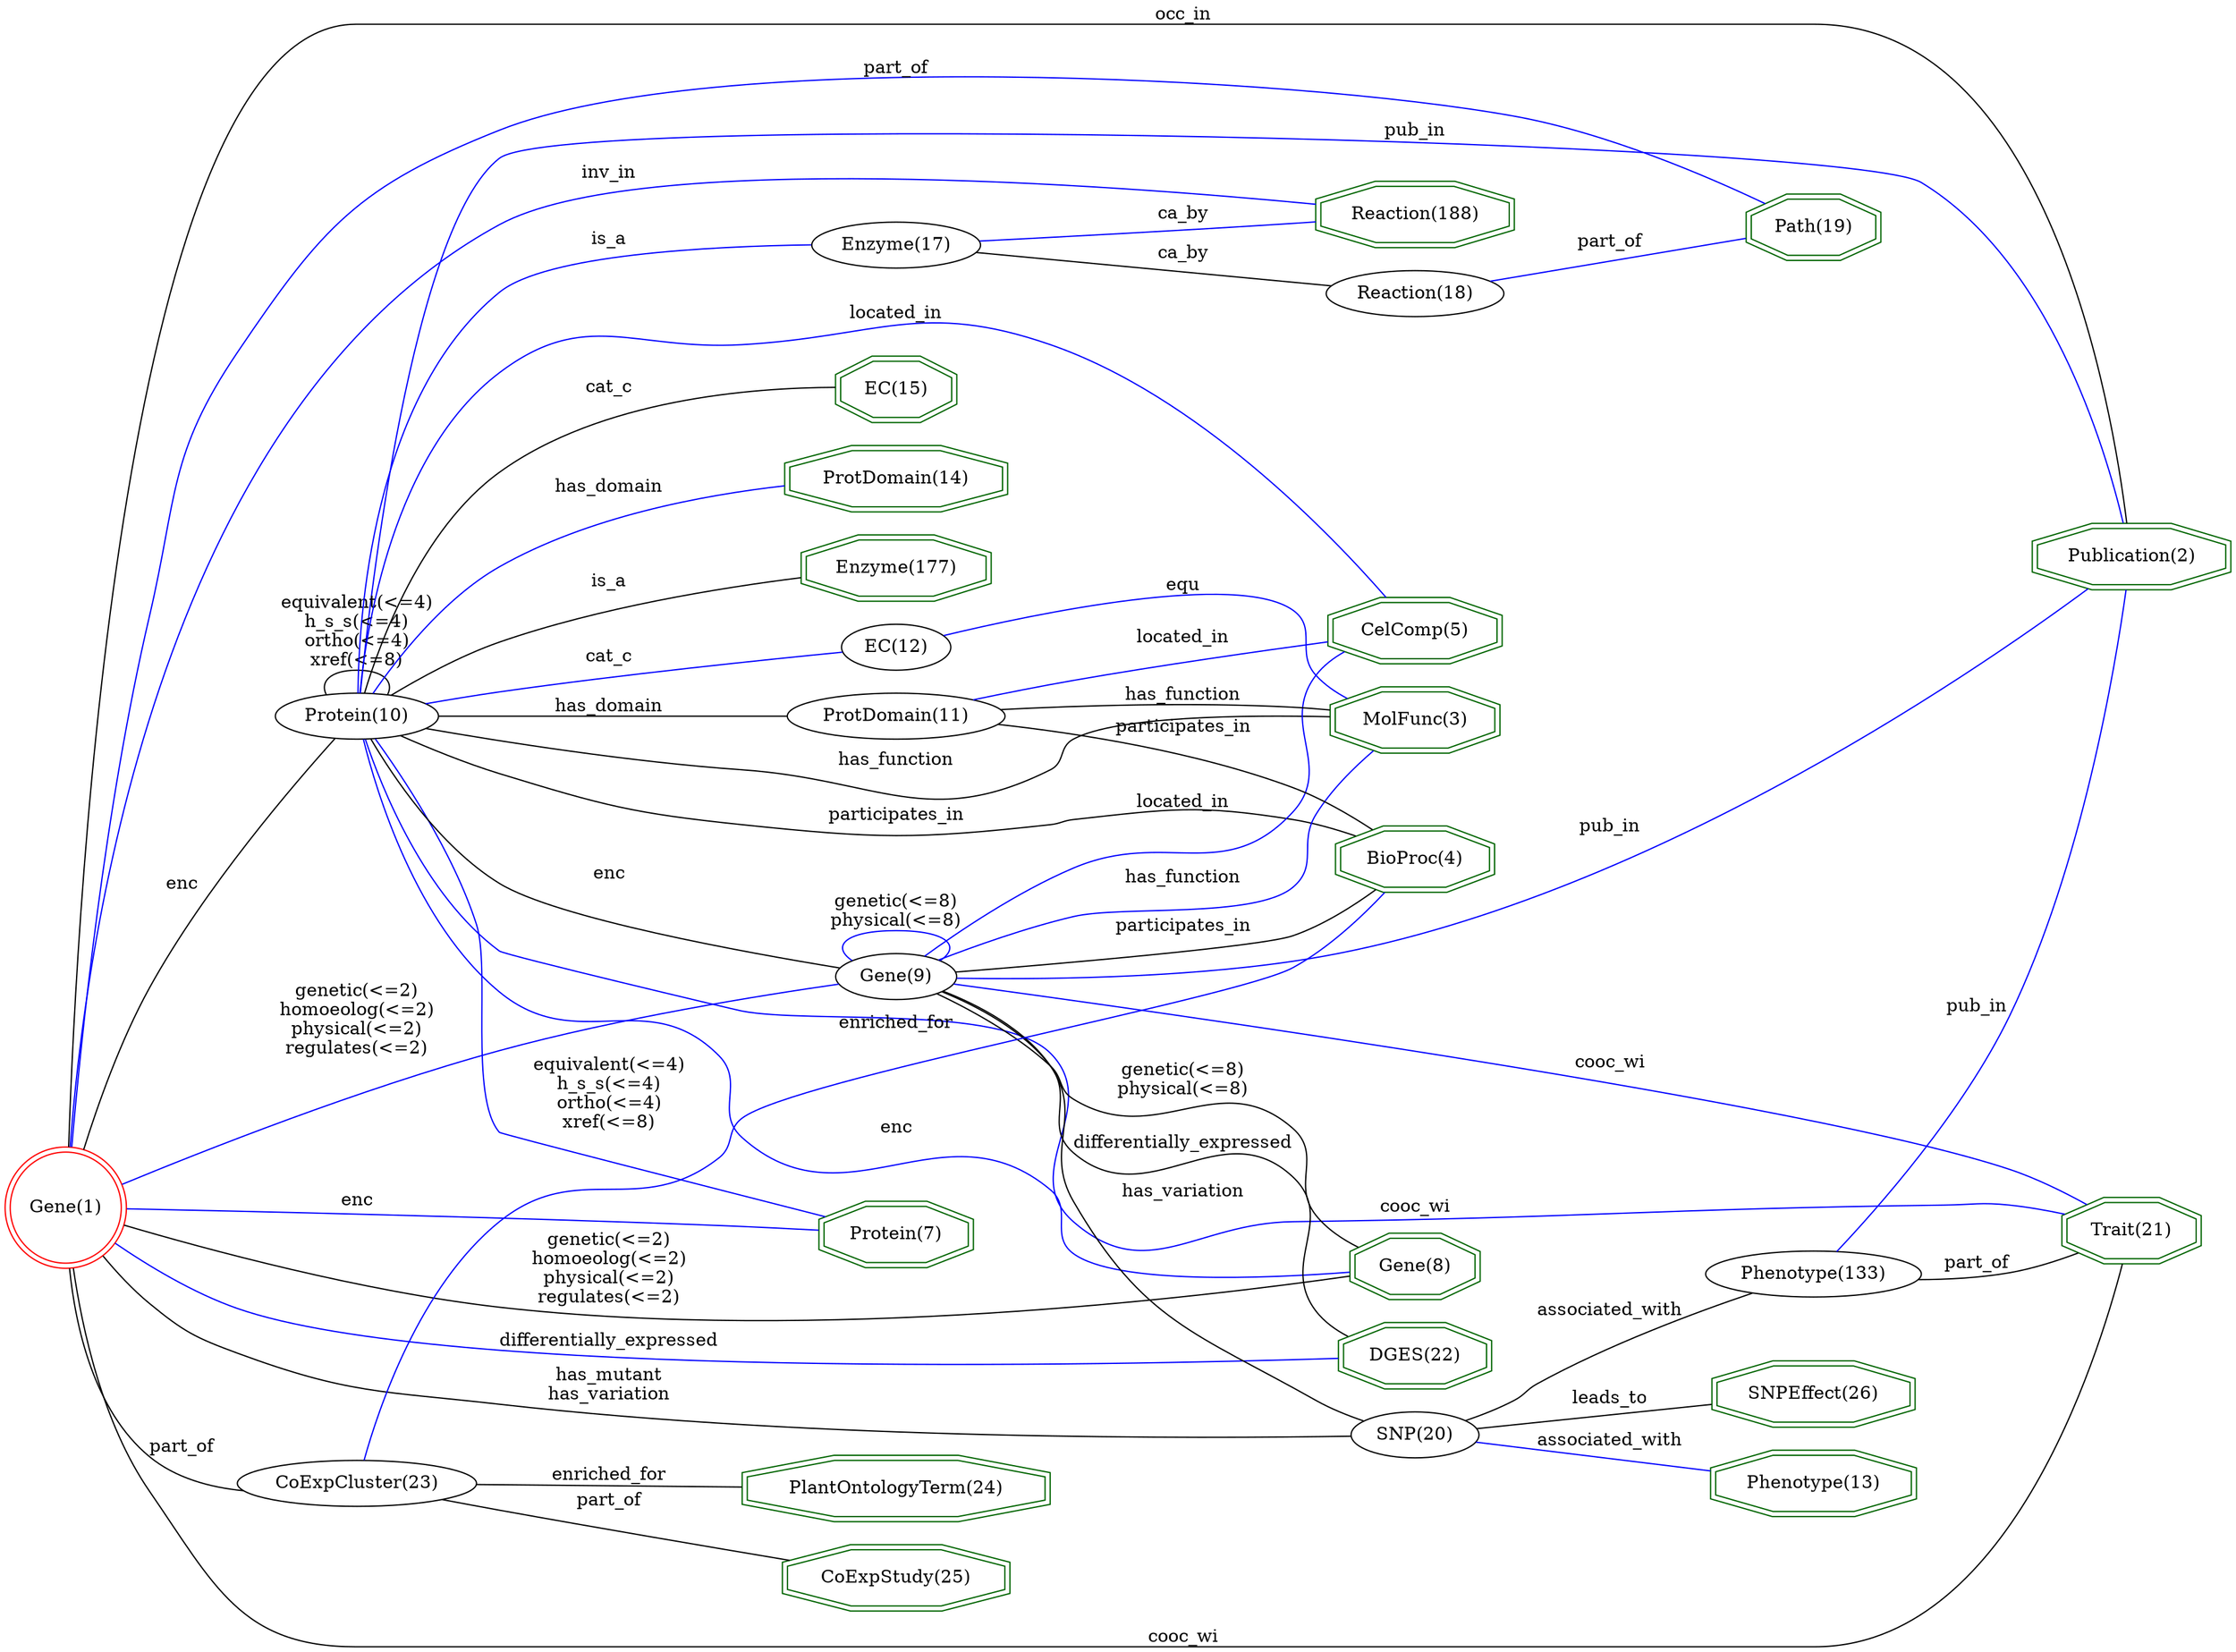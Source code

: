 digraph {
	graph [_draw_="c 9 -#fffffe00 C 7 -#ffffff P 4 0 0 0 1267 1486.9 1267 1486.9 0 ",
		bb="0,0,1486.9,1267",
		dpi=96,
		rankdir=LR,
		xdotversion=1.7
	];
	node [label="\N"];
	"DGES(22)"	[_draw_="c 7 -#006400 p 8 985.15 1194.54 985.15 1209.46 954.62 1220 911.45 1220 880.92 1209.46 880.92 1194.54 911.45 1184 954.62 1184 c 7 \
-#006400 p 8 989.15 1191.69 989.15 1212.31 955.29 1224 910.78 1224 876.92 1212.31 876.92 1191.69 910.78 1180 955.29 1180 ",
		_ldraw_="F 14 11 -Times-Roman c 7 -#000000 T 933.03 1198.3 0 58 8 -DGES(22) ",
		color=darkgreen,
		height=0.61111,
		pos="933.03,1202",
		shape=doubleoctagon,
		width=1.5572];
	"CoExpStudy(25)"	[_draw_="c 7 -#006400 p 8 664.45 42.54 664.45 57.46 619.95 68 557.03 68 512.54 57.46 512.54 42.54 557.03 32 619.95 32 c 7 -#006400 p 8 668.45 \
39.38 668.45 60.62 620.42 72 556.56 72 508.54 60.62 508.54 39.38 556.56 28 620.42 28 ",
		_ldraw_="F 14 11 -Times-Roman c 7 -#000000 T 588.49 46.3 0 92 14 -CoExpStudy(25) ",
		color=darkgreen,
		height=0.61111,
		pos="588.49,50",
		shape=doubleoctagon,
		width=2.2216];
	"Phenotype(13)"	[_draw_="c 7 -#006400 p 8 1265.97 1090.54 1265.97 1105.46 1226.39 1116 1170.41 1116 1130.83 1105.46 1130.83 1090.54 1170.41 1080 1226.39 \
1080 c 7 -#006400 p 8 1269.97 1087.47 1269.97 1108.53 1226.91 1120 1169.89 1120 1126.83 1108.53 1126.83 1087.47 1169.89 1076 1226.91 \
1076 ",
		_ldraw_="F 14 11 -Times-Roman c 7 -#000000 T 1198.4 1094.3 0 80 13 -Phenotype(13) ",
		color=darkgreen,
		height=0.61111,
		pos="1198.4,1098",
		shape=doubleoctagon,
		width=1.9871];
	"PlantOntologyTerm(24)"	[_draw_="c 7 -#006400 p 8 691.82 104.54 691.82 119.46 631.29 130 545.69 130 485.16 119.46 485.16 104.54 545.69 94 631.29 94 c 7 -#006400 \
p 8 695.82 101.18 695.82 122.82 631.64 134 545.35 134 481.17 122.82 481.17 101.18 545.35 90 631.64 90 ",
		_ldraw_="F 14 11 -Times-Roman c 7 -#000000 T 588.49 108.3 0 131 21 -PlantOntologyTerm(24) ",
		color=darkgreen,
		height=0.61111,
		pos="588.49,112",
		shape=doubleoctagon,
		width=2.9837];
	"Trait(21)"	[_draw_="c 7 -#006400 p 8 1462.71 694.54 1462.71 709.46 1435.8 720 1397.74 720 1370.83 709.46 1370.83 694.54 1397.74 684 1435.8 684 c 7 -#\
006400 p 8 1466.72 691.82 1466.72 712.18 1436.56 724 1396.98 724 1366.81 712.18 1366.81 691.82 1396.98 680 1436.56 680 ",
		_ldraw_="F 14 11 -Times-Roman c 7 -#000000 T 1416.77 698.3 0 49 9 -Trait(21) ",
		color=darkgreen,
		height=0.61111,
		pos="1416.8,702",
		shape=doubleoctagon,
		width=1.3813];
	"Publication(2)"	[_draw_="c 7 -#006400 p 8 1483.02 1159.54 1483.02 1174.46 1444.21 1185 1389.33 1185 1350.52 1174.46 1350.52 1159.54 1389.33 1149 1444.21 \
1149 c 7 -#006400 p 8 1487.03 1156.49 1487.03 1177.51 1444.75 1189 1388.79 1189 1346.51 1177.51 1346.51 1156.49 1388.79 1145 1444.75 \
1145 ",
		_ldraw_="F 14 11 -Times-Roman c 7 -#000000 T 1416.77 1163.3 0 78 14 -Publication(2) ",
		color=darkgreen,
		height=0.61111,
		pos="1416.8,1167",
		shape=doubleoctagon,
		width=1.948];
	"SNPEffect(26)"	[_draw_="c 7 -#006400 p 8 1266.87 1152.54 1266.87 1167.46 1226.76 1178 1170.04 1178 1129.94 1167.46 1129.94 1152.54 1170.04 1142 1226.76 \
1142 c 7 -#006400 p 8 1270.88 1149.46 1270.88 1170.54 1227.28 1182 1169.52 1182 1125.92 1170.54 1125.92 1149.46 1169.52 1138 1227.28 \
1138 ",
		_ldraw_="F 14 11 -Times-Roman c 7 -#000000 T 1198.4 1156.3 0 81 13 -SNPEffect(26) ",
		color=darkgreen,
		height=0.61111,
		pos="1198.4,1160",
		shape=doubleoctagon,
		width=2.0066];
	"EC(15)"	[_draw_="c 7 -#006400 p 8 627.79 883.54 627.79 898.46 604.77 909 572.21 909 549.19 898.46 549.19 883.54 572.21 873 604.77 873 c 7 -#006400 \
p 8 631.78 880.97 631.78 901.03 605.64 913 571.35 913 545.2 901.03 545.2 880.97 571.35 869 605.64 869 ",
		_ldraw_="F 14 11 -Times-Roman c 7 -#000000 T 588.49 887.3 0 40 6 -EC(15) ",
		color=darkgreen,
		height=0.61111,
		pos="588.49,891",
		shape=doubleoctagon,
		width=1.2054];
	"Path(19)"	[_draw_="c 7 -#006400 p 8 1242.56 195.54 1242.56 210.46 1216.69 221 1180.11 221 1154.25 210.46 1154.25 195.54 1180.11 185 1216.69 185 c 7 \
-#006400 p 8 1246.54 192.85 1246.54 213.15 1217.47 225 1179.33 225 1150.26 213.15 1150.26 192.85 1179.33 181 1217.47 181 ",
		_ldraw_="F 14 11 -Times-Roman c 7 -#000000 T 1198.4 199.3 0 47 8 -Path(19) ",
		color=darkgreen,
		height=0.61111,
		pos="1198.4,203",
		shape=doubleoctagon,
		width=1.3422];
	"Gene(1)"	[_draw_="c 7 -#ff0000 e 43.65 366 39.78 39.78 c 7 -#ff0000 e 43.65 366 43.79 43.79 ",
		_ldraw_="F 14 11 -Times-Roman c 7 -#000000 T 43.65 362.3 0 45 7 -Gene(1) ",
		color=red,
		height=1.2124,
		pos="43.646,366",
		shape=doublecircle,
		width=1.2124];
	"Gene(1)" -> "DGES(22)"	[_draw_="c 7 -#0000ff B 10 46.16 409.68 50.93 534.94 67.59 893.43 105.29 1004 120.89 1049.75 124.76 1066.82 163.29 1096 382.4 1261.92 740.46 \
1230.72 876.89 1211.19 ",
		_ldraw_="F 14 11 -Times-Roman c 7 -#000000 T 397.58 1215.8 0 131 24 -differentially_expressed ",
		arrowhead=none,
		color=blue,
		label=differentially_expressed,
		lp="397.58,1219.5",
		pos="46.165,409.68 50.933,534.94 67.587,893.43 105.29,1004 120.89,1049.7 124.76,1066.8 163.29,1096 382.4,1261.9 740.46,1230.7 876.89,\
1211.2"];
	"Gene(1)" -> "Trait(21)"	[_draw_="c 7 -#000000 B 10 47.59 322.22 56.73 225.07 93.47 0 237.69 0 237.69 0 237.69 0 1199.4 0 1345.27 0 1403.21 560.5 1413.89 679.83 ",
		_ldraw_="F 14 11 -Times-Roman c 7 -#000000 T 779.41 3.8 0 46 7 -cooc_wi ",
		arrowhead=none,
		color=black,
		label=cooc_wi,
		lp="779.41,7.5",
		pos="47.588,322.22 56.73,225.07 93.471,0 237.69,0 237.69,0 237.69,0 1199.4,0 1345.3,0 1403.2,560.5 1413.9,679.83"];
	"Gene(1)" -> "Publication(2)"	[_draw_="c 7 -#000000 B 13 45.84 409.9 49.84 542.18 64.92 935.25 105.29 1056 138.63 1155.7 132.56 1252 237.69 1252 237.69 1252 237.69 1252 \
1199.4 1252 1269.22 1252 1343.49 1213.18 1384.3 1188.01 ",
		_ldraw_="F 14 11 -Times-Roman c 7 -#000000 T 779.41 1255.8 0 37 6 -occ_in ",
		arrowhead=none,
		color=black,
		label=occ_in,
		lp="779.41,1259.5",
		pos="45.837,409.9 49.844,542.18 64.923,935.25 105.29,1056 138.63,1155.7 132.56,1252 237.69,1252 237.69,1252 237.69,1252 1199.4,1252 1269.2,\
1252 1343.5,1213.2 1384.3,1188"];
	"Gene(1)" -> "Path(19)"	[_draw_="c 7 -#0000ff B 10 61.92 326.34 89.86 269.06 150.76 170 237.69 170 237.69 170 237.69 170 934.03 170 1010.07 170 1097.5 183.71 1150.05 \
193.46 ",
		_ldraw_="F 14 11 -Times-Roman c 7 -#000000 T 588.49 173.8 0 40 7 -part_of ",
		arrowhead=none,
		color=blue,
		label=part_of,
		lp="588.49,177.5",
		pos="61.922,326.34 89.865,269.06 150.76,170 237.69,170 237.69,170 237.69,170 934.03,170 1010.1,170 1097.5,183.71 1150,193.46"];
	"Gene(8)"	[_draw_="c 7 -#006400 p 8 975.87 488.54 975.87 503.46 950.78 514 915.29 514 890.2 503.46 890.2 488.54 915.29 478 950.78 478 c 7 -#006400 \
p 8 979.86 485.88 979.86 506.12 951.58 518 914.49 518 886.21 506.12 886.21 485.88 914.49 474 951.58 474 ",
		_ldraw_="F 14 11 -Times-Roman c 7 -#000000 T 933.03 492.3 0 45 7 -Gene(8) ",
		color=darkgreen,
		height=0.61111,
		pos="933.03,496",
		shape=doubleoctagon,
		width=1.3031];
	"Gene(1)" -> "Gene(8)"	[_draw_="c 7 -#000000 B 13 86.1 354.34 141.58 339.4 243.29 314.32 332.08 305 412.55 296.56 620.79 288.94 695.91 319 786.09 355.09 782.22 \
405.9 862.91 460 874.03 467.46 886.89 474.53 898.48 480.41 ",
		_ldraw_="F 14 11 -Times-Roman c 7 -#000000 T 397.58 353.8 0 72 12 -genetic(<=2) F 14 11 -Times-Roman c 7 -#000000 T 397.58 338.8 0 94 14 \
-homoeolog(<=2) F 14 11 -Times-Roman c 7 -#000000 T 397.58 323.8 0 78 13 -physical(<=2) F 14 11 -Times-Roman c 7 -#000000 T 397.58 \
308.8 0 82 14 -regulates(<=2) ",
		arrowhead=none,
		color=black,
		label="genetic(<=2)\nhomoeolog(<=2)\nphysical(<=2)\nregulates(<=2)",
		lp="397.58,335",
		pos="86.099,354.34 141.58,339.4 243.29,314.32 332.08,305 412.55,296.56 620.79,288.94 695.91,319 786.09,355.09 782.22,405.9 862.91,460 \
874.03,467.46 886.89,474.53 898.48,480.41"];
	"Protein(7)"	[_draw_="c 7 -#006400 p 8 638.39 398.54 638.39 413.46 609.16 424 567.82 424 538.59 413.46 538.59 398.54 567.82 388 609.16 388 c 7 -#006400 \
p 8 642.39 395.73 642.39 416.27 609.86 428 567.13 428 534.6 416.27 534.6 395.73 567.13 384 609.86 384 ",
		_ldraw_="F 14 11 -Times-Roman c 7 -#000000 T 588.49 402.3 0 55 10 -Protein(7) ",
		color=darkgreen,
		height=0.61111,
		pos="588.49,406",
		shape=doubleoctagon,
		width=1.4986];
	"Gene(1)" -> "Protein(7)"	[_draw_="c 7 -#0000ff B 7 87.3 365.01 163.18 363.78 326.51 363.57 463.08 380 488.49 383.06 516.42 388.68 539.37 393.92 ",
		_ldraw_="F 14 11 -Times-Roman c 7 -#000000 T 238.69 370.8 0 19 3 -enc ",
		arrowhead=none,
		color=blue,
		label=enc,
		lp="238.69,374.5",
		pos="87.3,365.01 163.18,363.78 326.51,363.57 463.08,380 488.49,383.06 516.42,388.68 539.37,393.92"];
	"Reaction(188)"	[_draw_="c 7 -#006400 p 8 999.28 213.54 999.28 228.46 960.48 239 905.59 239 866.79 228.46 866.79 213.54 905.59 203 960.48 203 c 7 -#006400 \
p 8 1003.29 210.49 1003.29 231.51 961.01 243 905.06 243 862.78 231.51 862.78 210.49 905.06 199 961.01 199 ",
		_ldraw_="F 14 11 -Times-Roman c 7 -#000000 T 933.03 217.3 0 78 13 -Reaction(188) ",
		color=darkgreen,
		height=0.61111,
		pos="933.03,221",
		shape=doubleoctagon,
		width=1.948];
	"Gene(1)" -> "Reaction(188)"	[_draw_="c 7 -#0000ff B 10 81.44 343.6 104.32 330.49 134.72 314.5 163.29 304 299.22 254.05 337.37 249.85 481.08 232 615.34 215.32 773.75 \
216.14 862.58 218.44 ",
		_ldraw_="F 14 11 -Times-Roman c 7 -#000000 T 397.58 257.8 0 35 6 -inv_in ",
		arrowhead=none,
		color=blue,
		label=inv_in,
		lp="397.58,261.5",
		pos="81.444,343.6 104.32,330.49 134.72,314.5 163.29,304 299.22,254.05 337.37,249.85 481.08,232 615.34,215.32 773.75,216.14 862.58,218.44"];
	"SNP(20)"	[_draw_="c 7 -#000000 e 933.03 1093 41.69 18 ",
		_ldraw_="F 14 11 -Times-Roman c 7 -#000000 T 933.03 1089.3 0 48 7 -SNP(20) ",
		height=0.5,
		pos="933.03,1093",
		width=1.1555];
	"Gene(1)" -> "SNP(20)"	[_draw_="c 7 -#000000 B 13 45.36 409.75 48.6 548.07 66.4 971.87 163.29 1059 254.64 1141.14 591.19 1102.55 713.91 1108 772.07 1110.58 786.9 \
1112.96 844.91 1108 861.58 1106.58 879.85 1103.64 895.33 1100.75 ",
		_ldraw_="F 14 11 -Times-Roman c 7 -#000000 T 397.58 1130.8 0 64 10 -has_mutant F 14 11 -Times-Roman c 7 -#000000 T 397.58 1115.8 0 73 13 \
-has_variation ",
		arrowhead=none,
		color=black,
		label="has_mutant\nhas_variation",
		lp="397.58,1127",
		pos="45.36,409.75 48.6,548.07 66.403,971.87 163.29,1059 254.64,1141.1 591.19,1102.6 713.91,1108 772.07,1110.6 786.9,1113 844.91,1108 \
861.58,1106.6 879.85,1103.6 895.33,1100.7"];
	"Protein(10)"	[_draw_="c 7 -#000000 e 238.69 659 50.89 18 ",
		_ldraw_="F 14 11 -Times-Roman c 7 -#000000 T 238.69 655.3 0 62 11 -Protein(10) ",
		height=0.5,
		pos="238.69,659",
		width=1.4082];
	"Gene(1)" -> "Protein(10)"	[_draw_="c 7 -#000000 B 4 68.51 402.22 110.27 465.61 195.11 594.37 226.06 641.35 ",
		_ldraw_="F 14 11 -Times-Roman c 7 -#000000 T 125.29 515.8 0 19 3 -enc ",
		arrowhead=none,
		color=black,
		label=enc,
		lp="125.29,519.5",
		pos="68.511,402.22 110.27,465.61 195.11,594.37 226.06,641.35"];
	"Gene(9)"	[_draw_="c 7 -#000000 e 588.49 1000 39.79 18 ",
		_ldraw_="F 14 11 -Times-Roman c 7 -#000000 T 588.49 996.3 0 45 7 -Gene(9) ",
		height=0.5,
		pos="588.49,1000",
		width=1.1013];
	"Gene(1)" -> "Gene(9)"	[_draw_="c 7 -#0000ff B 7 47.22 409.55 57.28 533.66 105.57 887.82 332.08 1006 404.44 1043.75 504.73 1024.14 555.42 1010.12 ",
		_ldraw_="F 14 11 -Times-Roman c 7 -#000000 T 238.69 1043.8 0 72 12 -genetic(<=2) F 14 11 -Times-Roman c 7 -#000000 T 238.69 1028.8 0 94 14 \
-homoeolog(<=2) F 14 11 -Times-Roman c 7 -#000000 T 238.69 1013.8 0 78 13 -physical(<=2) F 14 11 -Times-Roman c 7 -#000000 T 238.69 \
998.8 0 82 14 -regulates(<=2) ",
		arrowhead=none,
		color=blue,
		label="genetic(<=2)\nhomoeolog(<=2)\nphysical(<=2)\nregulates(<=2)",
		lp="238.69,1025",
		pos="47.223,409.55 57.28,533.66 105.57,887.82 332.08,1006 404.44,1043.8 504.73,1024.1 555.42,1010.1"];
	"CoExpCluster(23)"	[_draw_="c 7 -#000000 e 238.69 118 75.29 18 ",
		_ldraw_="F 14 11 -Times-Roman c 7 -#000000 T 238.69 114.3 0 100 16 -CoExpCluster(23) ",
		height=0.5,
		pos="238.69,118",
		width=2.0943];
	"Gene(1)" -> "CoExpCluster(23)"	[_draw_="c 7 -#000000 B 7 50.7 322.83 59.77 264.57 78.7 165.27 105.29 141 121.06 126.61 142.47 119.57 163.47 116.46 ",
		_ldraw_="F 14 11 -Times-Roman c 7 -#000000 T 125.29 144.8 0 40 7 -part_of ",
		arrowhead=none,
		color=black,
		label=part_of,
		lp="125.29,148.5",
		pos="50.699,322.83 59.766,264.57 78.698,165.27 105.29,141 121.06,126.61 142.47,119.57 163.47,116.46"];
	"MolFunc(3)"	[_draw_="c 7 -#006400 p 8 991.32 845.54 991.32 860.46 957.18 871 908.89 871 874.75 860.46 874.75 845.54 908.89 835 957.18 835 c 7 -#006400 \
p 8 995.31 842.59 995.31 863.41 957.78 875 908.29 875 870.75 863.41 870.75 842.59 908.29 831 957.78 831 ",
		_ldraw_="F 14 11 -Times-Roman c 7 -#000000 T 933.03 849.3 0 67 10 -MolFunc(3) ",
		color=darkgreen,
		height=0.61111,
		pos="933.03,853",
		shape=doubleoctagon,
		width=1.7331];
	"CelComp(5)"	[_draw_="c 7 -#006400 p 8 992.64 716.54 992.64 731.46 957.72 742 908.34 742 873.43 731.46 873.43 716.54 908.34 706 957.72 706 c 7 -#006400 \
p 8 996.63 713.57 996.63 734.43 958.31 746 907.76 746 869.44 734.43 869.44 713.57 907.76 702 958.31 702 ",
		_ldraw_="F 14 11 -Times-Roman c 7 -#000000 T 933.03 720.3 0 69 10 -CelComp(5) ",
		color=darkgreen,
		height=0.61111,
		pos="933.03,724",
		shape=doubleoctagon,
		width=1.7721];
	"BioProc(4)"	[_draw_="c 7 -#006400 p 8 987.36 578.54 987.36 593.46 955.54 604 910.53 604 878.71 593.46 878.71 578.54 910.53 568 955.54 568 c 7 -#006400 \
p 8 991.37 575.66 991.37 596.34 956.19 608 909.88 608 874.7 596.34 874.7 575.66 909.88 564 956.19 564 ",
		_ldraw_="F 14 11 -Times-Roman c 7 -#000000 T 933.03 582.3 0 61 10 -BioProc(4) ",
		color=darkgreen,
		height=0.61111,
		pos="933.03,586",
		shape=doubleoctagon,
		width=1.6158];
	"ProtDomain(14)"	[_draw_="c 7 -#006400 p 8 663.13 713.54 663.13 728.46 619.41 739 557.58 739 513.86 728.46 513.86 713.54 557.58 703 619.41 703 c 7 -#006400 \
p 8 667.13 710.39 667.13 731.61 619.88 743 557.1 743 509.85 731.61 509.85 710.39 557.1 699 619.88 699 ",
		_ldraw_="F 14 11 -Times-Roman c 7 -#000000 T 588.49 717.3 0 90 14 -ProtDomain(14) ",
		color=darkgreen,
		height=0.61111,
		pos="588.49,721",
		shape=doubleoctagon,
		width=2.1825];
	"Enzyme(177)"	[_draw_="c 7 -#006400 p 8 652.53 651.54 652.53 666.46 615.02 677 561.97 677 524.46 666.46 524.46 651.54 561.97 641 615.02 641 c 7 -#006400 \
p 8 656.53 648.51 656.53 669.49 615.57 681 561.42 681 520.46 669.49 520.46 648.51 561.42 637 615.57 637 ",
		_ldraw_="F 14 11 -Times-Roman c 7 -#000000 T 588.49 655.3 0 75 11 -Enzyme(177) ",
		color=darkgreen,
		height=0.61111,
		pos="588.49,659",
		shape=doubleoctagon,
		width=1.8894];
	"SNP(20)" -> "Phenotype(13)"	[_draw_="c 7 -#0000ff B 4 974.61 1093.77 1015.08 1094.54 1078.08 1095.73 1126.77 1096.66 ",
		_ldraw_="F 14 11 -Times-Roman c 7 -#000000 T 1064.66 1099.8 0 87 15 -associated_with ",
		arrowhead=none,
		color=blue,
		label=associated_with,
		lp="1064.7,1103.5",
		pos="974.61,1093.8 1015.1,1094.5 1078.1,1095.7 1126.8,1096.7"];
	"SNP(20)" -> "SNPEffect(26)"	[_draw_="c 7 -#000000 B 4 969.28 1101.97 1013.15 1113.13 1088.64 1132.33 1140.69 1145.57 ",
		_ldraw_="F 14 11 -Times-Roman c 7 -#000000 T 1064.66 1139.8 0 46 8 -leads_to ",
		arrowhead=none,
		color=black,
		label=leads_to,
		lp="1064.7,1143.5",
		pos="969.28,1102 1013.2,1113.1 1088.6,1132.3 1140.7,1145.6"];
	"Phenotype(133)"	[_draw_="c 7 -#000000 e 1198.4 1040 66.89 18 ",
		_ldraw_="F 14 11 -Times-Roman c 7 -#000000 T 1198.4 1036.3 0 87 14 -Phenotype(133) ",
		height=0.5,
		pos="1198.4,1040",
		width=1.8596];
	"SNP(20)" -> "Phenotype(133)"	[_draw_="c 7 -#000000 B 7 970.91 1085.32 986.42 1082.1 1004.66 1078.34 1021.16 1075 1062.28 1066.67 1108.84 1057.43 1143.78 1050.54 ",
		_ldraw_="F 14 11 -Times-Roman c 7 -#000000 T 1064.66 1078.8 0 87 15 -associated_with ",
		arrowhead=none,
		color=black,
		label=associated_with,
		lp="1064.7,1082.5",
		pos="970.91,1085.3 986.42,1082.1 1004.7,1078.3 1021.2,1075 1062.3,1066.7 1108.8,1057.4 1143.8,1050.5"];
	"Phenotype(133)" -> "Trait(21)"	[_draw_="c 7 -#000000 B 7 1231.87 1024.25 1260.98 1008.62 1302.93 982.08 1328.64 948 1382.26 876.92 1404.9 770.02 1412.53 724.17 ",
		_ldraw_="F 14 11 -Times-Roman c 7 -#000000 T 1308.64 990.8 0 40 7 -part_of ",
		arrowhead=none,
		color=black,
		label=part_of,
		lp="1308.6,994.5",
		pos="1231.9,1024.3 1261,1008.6 1302.9,982.08 1328.6,948 1382.3,876.92 1404.9,770.02 1412.5,724.17"];
	"Phenotype(133)" -> "Publication(2)"	[_draw_="c 7 -#0000ff B 7 1241.2 1053.92 1251.06 1057.72 1261.39 1062.15 1270.64 1067 1314 1089.73 1359.85 1123.11 1388.14 1144.95 ",
		_ldraw_="F 14 11 -Times-Roman c 7 -#000000 T 1308.64 1104.8 0 38 6 -pub_in ",
		arrowhead=none,
		color=blue,
		label=pub_in,
		lp="1308.6,1108.5",
		pos="1241.2,1053.9 1251.1,1057.7 1261.4,1062.1 1270.6,1067 1314,1089.7 1359.9,1123.1 1388.1,1144.9"];
	"Reaction(18)"	[_draw_="c 7 -#000000 e 933.03 280 56.59 18 ",
		_ldraw_="F 14 11 -Times-Roman c 7 -#000000 T 933.03 276.3 0 71 12 -Reaction(18) ",
		height=0.5,
		pos="933.03,280",
		width=1.5707];
	"Reaction(18)" -> "Path(19)"	[_draw_="c 7 -#0000ff B 4 975.19 267.97 1024.23 253.63 1105.75 229.8 1155.23 215.33 ",
		_ldraw_="F 14 11 -Times-Roman c 7 -#000000 T 1064.66 256.8 0 40 7 -part_of ",
		arrowhead=none,
		color=blue,
		label=part_of,
		lp="1064.7,260.5",
		pos="975.19,267.97 1024.2,253.63 1105.7,229.8 1155.2,215.33"];
	"Protein(10)" -> "Trait(21)"	[_draw_="c 7 -#0000ff B 10 247.96 641.14 261.54 613.88 291.17 562.21 332.08 535 394.66 493.38 930.81 429.65 1003.16 450 1168.81 496.58 1333.75 \
630.16 1392.89 681.53 ",
		_ldraw_="F 14 11 -Times-Roman c 7 -#000000 T 933.03 453.8 0 46 7 -cooc_wi ",
		arrowhead=none,
		color=blue,
		label=cooc_wi,
		lp="933.03,457.5",
		pos="247.96,641.14 261.54,613.88 291.17,562.21 332.08,535 394.66,493.38 930.81,429.65 1003.2,450 1168.8,496.58 1333.7,630.16 1392.9,681.53"];
	"Protein(10)" -> "Publication(2)"	[_draw_="c 7 -#0000ff B 22 249.34 676.99 265.66 708.3 298.45 775.31 314.08 836 323.5 872.58 310.17 974.24 332.08 1005 374.52 1064.6 412.14 \
1050.48 481.08 1075 581.56 1110.73 608.66 1115.83 713.91 1133 841.19 1153.77 876.24 1133.13 1003.16 1156 1059.1 1166.08 1069.87 \
1183.15 1126.16 1191 1204.74 1201.96 1296.05 1190.4 1354.81 1179.85 ",
		_ldraw_="F 14 11 -Times-Roman c 7 -#000000 T 933.03 1159.8 0 38 6 -pub_in ",
		arrowhead=none,
		color=blue,
		label=pub_in,
		lp="933.03,1163.5",
		pos="249.34,676.99 265.66,708.3 298.45,775.31 314.08,836 323.5,872.58 310.17,974.24 332.08,1005 374.52,1064.6 412.14,1050.5 481.08,1075 \
581.56,1110.7 608.66,1115.8 713.91,1133 841.19,1153.8 876.24,1133.1 1003.2,1156 1059.1,1166.1 1069.9,1183.1 1126.2,1191 1204.7,1202 \
1296.1,1190.4 1354.8,1179.9"];
	"Protein(10)" -> "EC(15)"	[_draw_="c 7 -#000000 B 7 243.34 677.12 251.82 714.25 276.53 799.02 332.08 841 394.8 888.4 490.26 894.47 544.97 893.49 ",
		_ldraw_="F 14 11 -Times-Roman c 7 -#000000 T 397.58 891.8 0 29 5 -cat_c ",
		arrowhead=none,
		color=black,
		label=cat_c,
		lp="397.58,895.5",
		pos="243.34,677.12 251.82,714.25 276.53,799.02 332.08,841 394.8,888.4 490.26,894.47 544.97,893.49"];
	"Protein(10)" -> "MolFunc(3)"	[_draw_="c 7 -#000000 B 13 240.31 677.07 242.98 723.83 257.15 849.17 332.08 907 374.62 939.83 688.66 926.69 695.91 922 712.28 911.41 698.27 \
893.64 713.91 882 738.04 864.03 815.04 857.2 870.72 854.6 ",
		_ldraw_="F 14 11 -Times-Roman c 7 -#000000 T 588.49 931.8 0 70 12 -has_function ",
		arrowhead=none,
		color=black,
		label=has_function,
		lp="588.49,935.5",
		pos="240.31,677.07 242.98,723.83 257.15,849.17 332.08,907 374.62,939.83 688.66,926.69 695.91,922 712.28,911.41 698.27,893.64 713.91,882 \
738.04,864.03 815.04,857.2 870.72,854.6"];
	"Protein(10)" -> "Gene(8)"	[_draw_="c 7 -#0000ff B 10 252.22 641.5 268.24 620.52 298.02 585.95 332.08 568 361.15 552.68 666.96 504.34 713.91 500 773.12 494.53 841.74 \
494.26 885.97 494.88 ",
		_ldraw_="F 14 11 -Times-Roman c 7 -#000000 T 588.49 538.8 0 19 3 -enc ",
		arrowhead=none,
		color=blue,
		label=enc,
		lp="588.49,542.5",
		pos="252.22,641.5 268.24,620.52 298.02,585.95 332.08,568 361.15,552.68 666.96,504.34 713.91,500 773.12,494.53 841.74,494.26 885.97,494.88"];
	"Protein(10)" -> "CelComp(5)"	[_draw_="c 7 -#0000ff B 7 277.12 647.26 355.67 624.37 543.05 578.86 695.91 613 736.8 622.13 841.9 676.03 897.06 705.23 ",
		_ldraw_="F 14 11 -Times-Roman c 7 -#000000 T 588.49 616.8 0 57 10 -located_in ",
		arrowhead=none,
		color=blue,
		label=located_in,
		lp="588.49,620.5",
		pos="277.12,647.26 355.67,624.37 543.05,578.86 695.91,613 736.8,622.13 841.9,676.03 897.06,705.23"];
	"Protein(10)" -> "BioProc(4)"	[_draw_="c 7 -#000000 B 7 261.26 642.88 279.26 630.27 306.08 613.34 332.08 604 520.85 536.15 764.96 560.16 874.45 576.25 ",
		_ldraw_="F 14 11 -Times-Roman c 7 -#000000 T 588.49 571.8 0 80 15 -participates_in ",
		arrowhead=none,
		color=black,
		label=participates_in,
		lp="588.49,575.5",
		pos="261.26,642.88 279.26,630.27 306.08,613.34 332.08,604 520.85,536.15 764.96,560.16 874.45,576.25"];
	"Protein(10)" -> "Protein(7)"	[_draw_="c 7 -#0000ff B 7 241.32 640.75 246.24 597.57 265.03 488.95 332.08 438 347.85 426.02 464.22 415.29 534.33 409.82 ",
		_ldraw_="F 14 11 -Times-Roman c 7 -#000000 T 397.58 486.8 0 89 15 -equivalent(<=4) F 14 11 -Times-Roman c 7 -#000000 T 397.58 471.8 0 64 \
10 -h_s_s(<=4) F 14 11 -Times-Roman c 7 -#000000 T 397.58 456.8 0 61 10 -ortho(<=4) F 14 11 -Times-Roman c 7 -#000000 T 397.58 441.8 \
0 55 9 -xref(<=8) ",
		arrowhead=none,
		color=blue,
		label="equivalent(<=4)\nh_s_s(<=4)\northo(<=4)\nxref(<=8)",
		lp="397.58,468",
		pos="241.32,640.75 246.24,597.57 265.03,488.95 332.08,438 347.85,426.02 464.22,415.29 534.33,409.82"];
	"Protein(10)" -> "ProtDomain(14)"	[_draw_="c 7 -#0000ff B 7 282.4 668.12 298.01 671.36 315.82 674.96 332.08 678 393.19 689.42 462.78 701.05 513.88 709.33 ",
		_ldraw_="F 14 11 -Times-Roman c 7 -#000000 T 397.58 703.8 0 67 10 -has_domain ",
		arrowhead=none,
		color=blue,
		label=has_domain,
		lp="397.58,707.5",
		pos="282.4,668.12 298.01,671.36 315.82,674.96 332.08,678 393.19,689.42 462.78,701.05 513.88,709.33"];
	"Protein(10)" -> "Enzyme(177)"	[_draw_="c 7 -#000000 B 4 289.52 659 350.19 659 452.9 659 520.46 659 ",
		_ldraw_="F 14 11 -Times-Roman c 7 -#000000 T 397.58 662.8 0 22 4 -is_a ",
		arrowhead=none,
		color=black,
		label=is_a,
		lp="397.58,666.5",
		pos="289.52,659 350.19,659 452.9,659 520.46,659"];
	"Protein(10)" -> "Protein(10)"	[_draw_="c 7 -#000000 B 7 219 675.66 214.62 685.62 221.19 695 238.69 695 256.19 695 262.75 685.62 258.37 675.66 ",
		_ldraw_="F 14 11 -Times-Roman c 7 -#000000 T 238.69 743.8 0 89 15 -equivalent(<=4) F 14 11 -Times-Roman c 7 -#000000 T 238.69 728.8 0 64 \
10 -h_s_s(<=4) F 14 11 -Times-Roman c 7 -#000000 T 238.69 713.8 0 61 10 -ortho(<=4) F 14 11 -Times-Roman c 7 -#000000 T 238.69 698.8 \
0 55 9 -xref(<=8) ",
		arrowhead=none,
		color=black,
		label="equivalent(<=4)\nh_s_s(<=4)\northo(<=4)\nxref(<=8)",
		lp="238.69,725",
		pos="219,675.66 214.62,685.62 221.19,695 238.69,695 256.19,695 262.75,685.62 258.37,675.66"];
	"Protein(10)" -> "Gene(9)"	[_draw_="c 7 -#000000 B 7 239.06 677.22 238.3 730.56 244.01 887.33 332.08 963 348.29 976.92 482.15 990.64 549.33 996.73 ",
		_ldraw_="F 14 11 -Times-Roman c 7 -#000000 T 397.58 990.8 0 19 3 -enc ",
		arrowhead=none,
		color=black,
		label=enc,
		lp="397.58,994.5",
		pos="239.06,677.22 238.3,730.56 244.01,887.33 332.08,963 348.29,976.92 482.15,990.64 549.33,996.73"];
	"EC(12)"	[_draw_="c 7 -#000000 e 588.49 833 36.29 18 ",
		_ldraw_="F 14 11 -Times-Roman c 7 -#000000 T 588.49 829.3 0 40 6 -EC(12) ",
		height=0.5,
		pos="588.49,833",
		width=1.011];
	"Protein(10)" -> "EC(12)"	[_draw_="c 7 -#0000ff B 7 248.56 677 262.53 703.33 292.21 751.94 332.08 777 401.45 820.61 499.97 830.56 552.05 832.64 ",
		_ldraw_="F 14 11 -Times-Roman c 7 -#000000 T 397.58 825.8 0 29 5 -cat_c ",
		arrowhead=none,
		color=blue,
		label=cat_c,
		lp="397.58,829.5",
		pos="248.56,677 262.53,703.33 292.21,751.94 332.08,777 401.45,820.61 499.97,830.56 552.05,832.64"];
	"ProtDomain(11)"	[_draw_="c 7 -#000000 e 588.49 779 68.79 18 ",
		_ldraw_="F 14 11 -Times-Roman c 7 -#000000 T 588.49 775.3 0 90 14 -ProtDomain(11) ",
		height=0.5,
		pos="588.49,779",
		width=1.9137];
	"Protein(10)" -> "ProtDomain(11)"	[_draw_="c 7 -#000000 B 7 260.52 675.55 278.51 689.08 305.69 707.74 332.08 719 395.86 746.22 474.12 762.28 527.07 770.84 ",
		_ldraw_="F 14 11 -Times-Roman c 7 -#000000 T 397.58 761.8 0 67 10 -has_domain ",
		arrowhead=none,
		color=black,
		label=has_domain,
		lp="397.58,765.5",
		pos="260.52,675.55 278.51,689.08 305.69,707.74 332.08,719 395.86,746.22 474.12,762.28 527.07,770.84"];
	"Enzyme(17)"	[_draw_="c 7 -#000000 e 588.49 259 54.69 18 ",
		_ldraw_="F 14 11 -Times-Roman c 7 -#000000 T 588.49 255.3 0 68 10 -Enzyme(17) ",
		height=0.5,
		pos="588.49,259",
		width=1.5165];
	"Protein(10)" -> "Enzyme(17)"	[_draw_="c 7 -#0000ff B 10 241.48 640.81 246.9 594.66 266.99 471.43 332.08 397 375.13 347.77 405.55 361.1 463.08 330 497.21 311.55 535.94 \
289.22 560.99 274.59 ",
		_ldraw_="F 14 11 -Times-Roman c 7 -#000000 T 397.58 400.8 0 22 4 -is_a ",
		arrowhead=none,
		color=blue,
		label=is_a,
		lp="397.58,404.5",
		pos="241.48,640.81 246.9,594.66 266.99,471.43 332.08,397 375.13,347.77 405.55,361.1 463.08,330 497.21,311.55 535.94,289.22 560.99,274.59"];
	"Gene(9)" -> "DGES(22)"	[_draw_="c 7 -#000000 B 7 612.24 1014.51 658.74 1044.01 768.31 1112.73 862.91 1166 873.99 1172.24 886.25 1178.75 897.34 1184.49 ",
		_ldraw_="F 14 11 -Times-Roman c 7 -#000000 T 779.41 1156.8 0 131 24 -differentially_expressed ",
		arrowhead=none,
		color=black,
		label=differentially_expressed,
		lp="779.41,1160.5",
		pos="612.24,1014.5 658.74,1044 768.31,1112.7 862.91,1166 873.99,1172.2 886.25,1178.8 897.34,1184.5"];
	"Gene(9)" -> "Trait(21)"	[_draw_="c 7 -#0000ff B 7 626.38 994.63 686.91 985.63 804.64 967.27 844.91 955 1059.3 889.67 1299.74 764.84 1384.32 719.23 ",
		_ldraw_="F 14 11 -Times-Roman c 7 -#000000 T 1064.66 893.8 0 46 7 -cooc_wi ",
		arrowhead=none,
		color=blue,
		label=cooc_wi,
		lp="1064.7,897.5",
		pos="626.38,994.63 686.91,985.63 804.64,967.27 844.91,955 1059.3,889.67 1299.7,764.84 1384.3,719.23"];
	"Gene(9)" -> "Publication(2)"	[_draw_="c 7 -#0000ff B 7 627.8 996.92 753.86 987.36 1154.41 961.81 1270.64 1013 1333.18 1040.54 1381.45 1109.36 1403.18 1144.93 ",
		_ldraw_="F 14 11 -Times-Roman c 7 -#000000 T 1064.66 988.8 0 38 6 -pub_in ",
		arrowhead=none,
		color=blue,
		label=pub_in,
		lp="1064.7,992.5",
		pos="627.8,996.92 753.86,987.36 1154.4,961.81 1270.6,1013 1333.2,1040.5 1381.5,1109.4 1403.2,1144.9"];
	"Gene(9)" -> "MolFunc(3)"	[_draw_="c 7 -#0000ff B 13 626.9 995.34 648.75 991.11 675.88 983.09 695.91 968 707.72 959.1 701.59 948.19 713.91 940 763.14 907.28 790.54 \
940.22 844.91 917 868.55 906.9 891.84 889.28 908.39 875.08 ",
		_ldraw_="F 14 11 -Times-Roman c 7 -#000000 T 779.41 943.8 0 70 12 -has_function ",
		arrowhead=none,
		color=blue,
		label=has_function,
		lp="779.41,947.5",
		pos="626.9,995.34 648.75,991.11 675.88,983.09 695.91,968 707.72,959.1 701.59,948.19 713.91,940 763.14,907.28 790.54,940.22 844.91,917 \
868.55,906.9 891.84,889.28 908.39,875.08"];
	"Gene(9)" -> "Gene(8)"	[_draw_="c 7 -#000000 B 10 628.13 999.02 651.6 996.2 680.01 988.39 695.91 968 722.98 933.26 687.59 607.32 713.91 572 753.93 518.3 834.56 \
502.32 885.78 497.7 ",
		_ldraw_="F 14 11 -Times-Roman c 7 -#000000 T 779.41 590.8 0 72 12 -genetic(<=8) F 14 11 -Times-Roman c 7 -#000000 T 779.41 575.8 0 78 13 \
-physical(<=8) ",
		arrowhead=none,
		color=black,
		label="genetic(<=8)\nphysical(<=8)",
		lp="779.41,587",
		pos="628.13,999.02 651.6,996.2 680.01,988.39 695.91,968 722.98,933.26 687.59,607.32 713.91,572 753.93,518.3 834.56,502.32 885.78,497.7"];
	"Gene(9)" -> "CelComp(5)"	[_draw_="c 7 -#0000ff B 16 628.05 997.64 650.74 994.24 678.33 986.3 695.91 968 718.16 944.83 691.7 921.22 713.91 898 755.98 854 798.41 897.3 \
844.91 858 858.57 846.45 853.72 837.35 862.91 822 879.04 795.02 900.19 765.77 914.83 746.32 ",
		_ldraw_="F 14 11 -Times-Roman c 7 -#000000 T 779.41 901.8 0 57 10 -located_in ",
		arrowhead=none,
		color=blue,
		label=located_in,
		lp="779.41,905.5",
		pos="628.05,997.64 650.74,994.24 678.33,986.3 695.91,968 718.16,944.83 691.7,921.22 713.91,898 755.98,854 798.41,897.3 844.91,858 858.57,\
846.45 853.72,837.35 862.91,822 879.04,795.02 900.19,765.77 914.83,746.32"];
	"Gene(9)" -> "BioProc(4)"	[_draw_="c 7 -#000000 B 16 628.09 998.74 651.38 995.8 679.62 987.95 695.91 968 723.98 933.6 684.58 802.34 713.91 769 753.3 724.23 799.74 \
778.94 844.91 740 861.85 725.39 852.78 712.95 862.91 693 878.52 662.23 900.78 629.23 915.78 608.14 ",
		_ldraw_="F 14 11 -Times-Roman c 7 -#000000 T 779.41 772.8 0 80 15 -participates_in ",
		arrowhead=none,
		color=black,
		label=participates_in,
		lp="779.41,776.5",
		pos="628.09,998.74 651.38,995.8 679.62,987.95 695.91,968 723.98,933.6 684.58,802.34 713.91,769 753.3,724.23 799.74,778.94 844.91,740 \
861.85,725.39 852.78,712.95 862.91,693 878.52,662.23 900.78,629.23 915.78,608.14"];
	"Gene(9)" -> "SNP(20)"	[_draw_="c 7 -#000000 B 7 627.6 1003.66 678.3 1009.32 770.24 1022.32 844.91 1048 867.45 1055.75 891.39 1068.48 908.46 1078.43 ",
		_ldraw_="F 14 11 -Times-Roman c 7 -#000000 T 779.41 1051.8 0 73 13 -has_variation ",
		arrowhead=none,
		color=black,
		label=has_variation,
		lp="779.41,1055.5",
		pos="627.6,1003.7 678.3,1009.3 770.24,1022.3 844.91,1048 867.45,1055.8 891.39,1068.5 908.46,1078.4"];
	"Gene(9)" -> "Gene(9)"	[_draw_="c 7 -#0000ff B 7 559.21 1012.54 544.96 1023.87 554.72 1036 588.49 1036 622.26 1036 632.02 1023.87 617.78 1012.54 ",
		_ldraw_="F 14 11 -Times-Roman c 7 -#000000 T 588.49 1054.8 0 72 12 -genetic(<=8) F 14 11 -Times-Roman c 7 -#000000 T 588.49 1039.8 0 78 13 \
-physical(<=8) ",
		arrowhead=none,
		color=blue,
		label="genetic(<=8)\nphysical(<=8)",
		lp="588.49,1051",
		pos="559.21,1012.5 544.96,1023.9 554.72,1036 588.49,1036 622.26,1036 632.02,1023.9 617.78,1012.5"];
	"CoExpCluster(23)" -> "CoExpStudy(25)"	[_draw_="c 7 -#000000 B 7 291.86 105.04 304.96 101.94 319.01 98.73 332.08 96 393.27 83.21 463.16 70.78 514.35 62.06 ",
		_ldraw_="F 14 11 -Times-Roman c 7 -#000000 T 397.58 99.8 0 40 7 -part_of ",
		arrowhead=none,
		color=black,
		label=part_of,
		lp="397.58,103.5",
		pos="291.86,105.04 304.96,101.94 319.01,98.732 332.08,96 393.27,83.214 463.16,70.775 514.35,62.063"];
	"CoExpCluster(23)" -> "PlantOntologyTerm(24)"	[_draw_="c 7 -#000000 B 4 314.3 116.71 362.9 115.87 427.07 114.77 481 113.84 ",
		_ldraw_="F 14 11 -Times-Roman c 7 -#000000 T 397.58 120.8 0 70 12 -enriched_for ",
		arrowhead=none,
		color=black,
		label=enriched_for,
		lp="397.58,124.5",
		pos="314.3,116.71 362.9,115.87 427.07,114.77 481,113.84"];
	"CoExpCluster(23)" -> "BioProc(4)"	[_draw_="c 7 -#0000ff B 16 241.64 136.05 247.19 177.67 267.14 280.39 332.08 327 463.99 421.67 580.24 246.06 695.91 360 722.97 386.66 688.49 \
501.76 713.91 530 753.74 574.25 787.38 542.65 844.91 558 859.18 561.81 874.59 566.55 888.41 571.03 ",
		_ldraw_="F 14 11 -Times-Roman c 7 -#000000 T 588.49 363.8 0 70 12 -enriched_for ",
		arrowhead=none,
		color=blue,
		label=enriched_for,
		lp="588.49,367.5",
		pos="241.64,136.05 247.19,177.67 267.14,280.39 332.08,327 463.99,421.67 580.24,246.06 695.91,360 722.97,386.66 688.49,501.76 713.91,530 \
753.74,574.25 787.38,542.65 844.91,558 859.18,561.81 874.59,566.55 888.41,571.03"];
	"EC(12)" -> "MolFunc(3)"	[_draw_="c 7 -#0000ff B 7 625.11 832.31 674.56 831.71 766.73 831.83 844.91 839 853.6 839.8 862.75 840.93 871.71 842.22 ",
		_ldraw_="F 14 11 -Times-Roman c 7 -#000000 T 779.41 842.8 0 20 3 -equ ",
		arrowhead=none,
		color=blue,
		label=equ,
		lp="779.41,846.5",
		pos="625.11,832.31 674.56,831.71 766.73,831.83 844.91,839 853.6,839.8 862.75,840.93 871.71,842.22"];
	"ProtDomain(11)" -> "MolFunc(3)"	[_draw_="c 7 -#000000 B 7 656.22 782.43 708.42 786.42 782.38 794.93 844.91 813 862.82 818.18 881.73 826.48 897.34 834.18 ",
		_ldraw_="F 14 11 -Times-Roman c 7 -#000000 T 779.41 816.8 0 70 12 -has_function ",
		arrowhead=none,
		color=black,
		label=has_function,
		lp="779.41,820.5",
		pos="656.22,782.43 708.42,786.42 782.38,794.93 844.91,813 862.82,818.18 881.73,826.48 897.34,834.18"];
	"ProtDomain(11)" -> "CelComp(5)"	[_draw_="c 7 -#0000ff B 10 651.08 771.41 666.7 767.4 682.76 761.3 695.91 752 707.68 743.67 701.21 731.83 713.91 725 764.6 697.72 831.99 702.48 \
878.38 710.86 ",
		_ldraw_="F 14 11 -Times-Roman c 7 -#000000 T 779.41 728.8 0 57 10 -located_in ",
		arrowhead=none,
		color=blue,
		label=located_in,
		lp="779.41,732.5",
		pos="651.08,771.41 666.7,767.4 682.76,761.3 695.91,752 707.68,743.67 701.21,731.83 713.91,725 764.6,697.72 831.99,702.48 878.38,710.86"];
	"ProtDomain(11)" -> "BioProc(4)"	[_draw_="c 7 -#000000 B 10 654.72 773.75 669.86 769.69 684.78 762.97 695.91 752 717.86 730.35 693.96 708.51 713.91 685 755.61 635.85 826.78 \
609.92 876.44 597.12 ",
		_ldraw_="F 14 11 -Times-Roman c 7 -#000000 T 779.41 688.8 0 80 15 -participates_in ",
		arrowhead=none,
		color=black,
		label=participates_in,
		lp="779.41,692.5",
		pos="654.72,773.75 669.86,769.69 684.78,762.97 695.91,752 717.86,730.35 693.96,708.51 713.91,685 755.61,635.85 826.78,609.92 876.44,597.12"];
	"Enzyme(17)" -> "Reaction(188)"	[_draw_="c 7 -#0000ff B 4 640.41 253.35 699.39 246.81 796.89 235.99 862.75 228.69 ",
		_ldraw_="F 14 11 -Times-Roman c 7 -#000000 T 779.41 248.8 0 33 5 -ca_by ",
		arrowhead=none,
		color=blue,
		label=ca_by,
		lp="779.41,252.5",
		pos="640.41,253.35 699.39,246.81 796.89,235.99 862.75,228.69"];
	"Enzyme(17)" -> "Reaction(18)"	[_draw_="c 7 -#000000 B 4 642.26 262.24 705.98 266.14 812.6 272.68 877.22 276.64 ",
		_ldraw_="F 14 11 -Times-Roman c 7 -#000000 T 779.41 278.8 0 33 5 -ca_by ",
		arrowhead=none,
		color=black,
		label=ca_by,
		lp="779.41,282.5",
		pos="642.26,262.24 705.98,266.14 812.6,272.68 877.22,276.64"];
}
